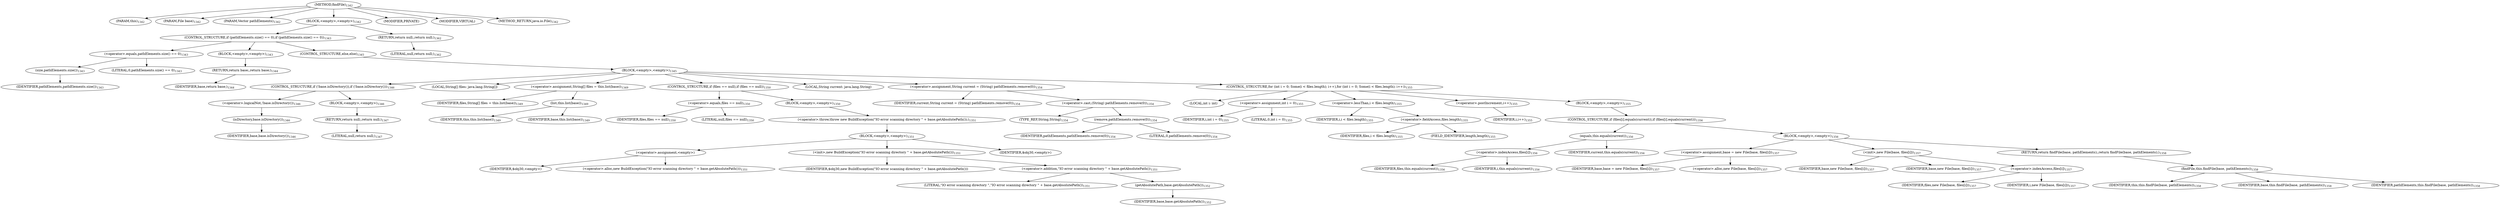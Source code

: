digraph "findFile" {  
"2446" [label = <(METHOD,findFile)<SUB>1342</SUB>> ]
"100" [label = <(PARAM,this)<SUB>1342</SUB>> ]
"102" [label = <(PARAM,File base)<SUB>1342</SUB>> ]
"2447" [label = <(PARAM,Vector pathElements)<SUB>1342</SUB>> ]
"2448" [label = <(BLOCK,&lt;empty&gt;,&lt;empty&gt;)<SUB>1342</SUB>> ]
"2449" [label = <(CONTROL_STRUCTURE,if (pathElements.size() == 0),if (pathElements.size() == 0))<SUB>1343</SUB>> ]
"2450" [label = <(&lt;operator&gt;.equals,pathElements.size() == 0)<SUB>1343</SUB>> ]
"2451" [label = <(size,pathElements.size())<SUB>1343</SUB>> ]
"2452" [label = <(IDENTIFIER,pathElements,pathElements.size())<SUB>1343</SUB>> ]
"2453" [label = <(LITERAL,0,pathElements.size() == 0)<SUB>1343</SUB>> ]
"2454" [label = <(BLOCK,&lt;empty&gt;,&lt;empty&gt;)<SUB>1343</SUB>> ]
"2455" [label = <(RETURN,return base;,return base;)<SUB>1344</SUB>> ]
"2456" [label = <(IDENTIFIER,base,return base;)<SUB>1344</SUB>> ]
"2457" [label = <(CONTROL_STRUCTURE,else,else)<SUB>1345</SUB>> ]
"2458" [label = <(BLOCK,&lt;empty&gt;,&lt;empty&gt;)<SUB>1345</SUB>> ]
"2459" [label = <(CONTROL_STRUCTURE,if (!base.isDirectory()),if (!base.isDirectory()))<SUB>1346</SUB>> ]
"2460" [label = <(&lt;operator&gt;.logicalNot,!base.isDirectory())<SUB>1346</SUB>> ]
"2461" [label = <(isDirectory,base.isDirectory())<SUB>1346</SUB>> ]
"2462" [label = <(IDENTIFIER,base,base.isDirectory())<SUB>1346</SUB>> ]
"2463" [label = <(BLOCK,&lt;empty&gt;,&lt;empty&gt;)<SUB>1346</SUB>> ]
"2464" [label = <(RETURN,return null;,return null;)<SUB>1347</SUB>> ]
"2465" [label = <(LITERAL,null,return null;)<SUB>1347</SUB>> ]
"2466" [label = <(LOCAL,String[] files: java.lang.String[])> ]
"2467" [label = <(&lt;operator&gt;.assignment,String[] files = this.list(base))<SUB>1349</SUB>> ]
"2468" [label = <(IDENTIFIER,files,String[] files = this.list(base))<SUB>1349</SUB>> ]
"2469" [label = <(list,this.list(base))<SUB>1349</SUB>> ]
"99" [label = <(IDENTIFIER,this,this.list(base))<SUB>1349</SUB>> ]
"2470" [label = <(IDENTIFIER,base,this.list(base))<SUB>1349</SUB>> ]
"2471" [label = <(CONTROL_STRUCTURE,if (files == null),if (files == null))<SUB>1350</SUB>> ]
"2472" [label = <(&lt;operator&gt;.equals,files == null)<SUB>1350</SUB>> ]
"2473" [label = <(IDENTIFIER,files,files == null)<SUB>1350</SUB>> ]
"2474" [label = <(LITERAL,null,files == null)<SUB>1350</SUB>> ]
"2475" [label = <(BLOCK,&lt;empty&gt;,&lt;empty&gt;)<SUB>1350</SUB>> ]
"2476" [label = <(&lt;operator&gt;.throw,throw new BuildException(&quot;IO error scanning directory &quot; + base.getAbsolutePath());)<SUB>1351</SUB>> ]
"2477" [label = <(BLOCK,&lt;empty&gt;,&lt;empty&gt;)<SUB>1351</SUB>> ]
"2478" [label = <(&lt;operator&gt;.assignment,&lt;empty&gt;)> ]
"2479" [label = <(IDENTIFIER,$obj30,&lt;empty&gt;)> ]
"2480" [label = <(&lt;operator&gt;.alloc,new BuildException(&quot;IO error scanning directory &quot; + base.getAbsolutePath()))<SUB>1351</SUB>> ]
"2481" [label = <(&lt;init&gt;,new BuildException(&quot;IO error scanning directory &quot; + base.getAbsolutePath()))<SUB>1351</SUB>> ]
"2482" [label = <(IDENTIFIER,$obj30,new BuildException(&quot;IO error scanning directory &quot; + base.getAbsolutePath()))> ]
"2483" [label = <(&lt;operator&gt;.addition,&quot;IO error scanning directory &quot; + base.getAbsolutePath())<SUB>1351</SUB>> ]
"2484" [label = <(LITERAL,&quot;IO error scanning directory &quot;,&quot;IO error scanning directory &quot; + base.getAbsolutePath())<SUB>1351</SUB>> ]
"2485" [label = <(getAbsolutePath,base.getAbsolutePath())<SUB>1352</SUB>> ]
"2486" [label = <(IDENTIFIER,base,base.getAbsolutePath())<SUB>1352</SUB>> ]
"2487" [label = <(IDENTIFIER,$obj30,&lt;empty&gt;)> ]
"2488" [label = <(LOCAL,String current: java.lang.String)> ]
"2489" [label = <(&lt;operator&gt;.assignment,String current = (String) pathElements.remove(0))<SUB>1354</SUB>> ]
"2490" [label = <(IDENTIFIER,current,String current = (String) pathElements.remove(0))<SUB>1354</SUB>> ]
"2491" [label = <(&lt;operator&gt;.cast,(String) pathElements.remove(0))<SUB>1354</SUB>> ]
"2492" [label = <(TYPE_REF,String,String)<SUB>1354</SUB>> ]
"2493" [label = <(remove,pathElements.remove(0))<SUB>1354</SUB>> ]
"2494" [label = <(IDENTIFIER,pathElements,pathElements.remove(0))<SUB>1354</SUB>> ]
"2495" [label = <(LITERAL,0,pathElements.remove(0))<SUB>1354</SUB>> ]
"2496" [label = <(CONTROL_STRUCTURE,for (int i = 0; Some(i &lt; files.length); i++),for (int i = 0; Some(i &lt; files.length); i++))<SUB>1355</SUB>> ]
"2497" [label = <(LOCAL,int i: int)> ]
"2498" [label = <(&lt;operator&gt;.assignment,int i = 0)<SUB>1355</SUB>> ]
"2499" [label = <(IDENTIFIER,i,int i = 0)<SUB>1355</SUB>> ]
"2500" [label = <(LITERAL,0,int i = 0)<SUB>1355</SUB>> ]
"2501" [label = <(&lt;operator&gt;.lessThan,i &lt; files.length)<SUB>1355</SUB>> ]
"2502" [label = <(IDENTIFIER,i,i &lt; files.length)<SUB>1355</SUB>> ]
"2503" [label = <(&lt;operator&gt;.fieldAccess,files.length)<SUB>1355</SUB>> ]
"2504" [label = <(IDENTIFIER,files,i &lt; files.length)<SUB>1355</SUB>> ]
"2505" [label = <(FIELD_IDENTIFIER,length,length)<SUB>1355</SUB>> ]
"2506" [label = <(&lt;operator&gt;.postIncrement,i++)<SUB>1355</SUB>> ]
"2507" [label = <(IDENTIFIER,i,i++)<SUB>1355</SUB>> ]
"2508" [label = <(BLOCK,&lt;empty&gt;,&lt;empty&gt;)<SUB>1355</SUB>> ]
"2509" [label = <(CONTROL_STRUCTURE,if (files[i].equals(current)),if (files[i].equals(current)))<SUB>1356</SUB>> ]
"2510" [label = <(equals,this.equals(current))<SUB>1356</SUB>> ]
"2511" [label = <(&lt;operator&gt;.indexAccess,files[i])<SUB>1356</SUB>> ]
"2512" [label = <(IDENTIFIER,files,this.equals(current))<SUB>1356</SUB>> ]
"2513" [label = <(IDENTIFIER,i,this.equals(current))<SUB>1356</SUB>> ]
"2514" [label = <(IDENTIFIER,current,this.equals(current))<SUB>1356</SUB>> ]
"2515" [label = <(BLOCK,&lt;empty&gt;,&lt;empty&gt;)<SUB>1356</SUB>> ]
"2516" [label = <(&lt;operator&gt;.assignment,base = new File(base, files[i]))<SUB>1357</SUB>> ]
"2517" [label = <(IDENTIFIER,base,base = new File(base, files[i]))<SUB>1357</SUB>> ]
"2518" [label = <(&lt;operator&gt;.alloc,new File(base, files[i]))<SUB>1357</SUB>> ]
"2519" [label = <(&lt;init&gt;,new File(base, files[i]))<SUB>1357</SUB>> ]
"101" [label = <(IDENTIFIER,base,new File(base, files[i]))<SUB>1357</SUB>> ]
"2520" [label = <(IDENTIFIER,base,new File(base, files[i]))<SUB>1357</SUB>> ]
"2521" [label = <(&lt;operator&gt;.indexAccess,files[i])<SUB>1357</SUB>> ]
"2522" [label = <(IDENTIFIER,files,new File(base, files[i]))<SUB>1357</SUB>> ]
"2523" [label = <(IDENTIFIER,i,new File(base, files[i]))<SUB>1357</SUB>> ]
"2524" [label = <(RETURN,return findFile(base, pathElements);,return findFile(base, pathElements);)<SUB>1358</SUB>> ]
"2525" [label = <(findFile,this.findFile(base, pathElements))<SUB>1358</SUB>> ]
"103" [label = <(IDENTIFIER,this,this.findFile(base, pathElements))<SUB>1358</SUB>> ]
"2526" [label = <(IDENTIFIER,base,this.findFile(base, pathElements))<SUB>1358</SUB>> ]
"2527" [label = <(IDENTIFIER,pathElements,this.findFile(base, pathElements))<SUB>1358</SUB>> ]
"2528" [label = <(RETURN,return null;,return null;)<SUB>1362</SUB>> ]
"2529" [label = <(LITERAL,null,return null;)<SUB>1362</SUB>> ]
"2530" [label = <(MODIFIER,PRIVATE)> ]
"2531" [label = <(MODIFIER,VIRTUAL)> ]
"2532" [label = <(METHOD_RETURN,java.io.File)<SUB>1342</SUB>> ]
  "2446" -> "100" 
  "2446" -> "102" 
  "2446" -> "2447" 
  "2446" -> "2448" 
  "2446" -> "2530" 
  "2446" -> "2531" 
  "2446" -> "2532" 
  "2448" -> "2449" 
  "2448" -> "2528" 
  "2449" -> "2450" 
  "2449" -> "2454" 
  "2449" -> "2457" 
  "2450" -> "2451" 
  "2450" -> "2453" 
  "2451" -> "2452" 
  "2454" -> "2455" 
  "2455" -> "2456" 
  "2457" -> "2458" 
  "2458" -> "2459" 
  "2458" -> "2466" 
  "2458" -> "2467" 
  "2458" -> "2471" 
  "2458" -> "2488" 
  "2458" -> "2489" 
  "2458" -> "2496" 
  "2459" -> "2460" 
  "2459" -> "2463" 
  "2460" -> "2461" 
  "2461" -> "2462" 
  "2463" -> "2464" 
  "2464" -> "2465" 
  "2467" -> "2468" 
  "2467" -> "2469" 
  "2469" -> "99" 
  "2469" -> "2470" 
  "2471" -> "2472" 
  "2471" -> "2475" 
  "2472" -> "2473" 
  "2472" -> "2474" 
  "2475" -> "2476" 
  "2476" -> "2477" 
  "2477" -> "2478" 
  "2477" -> "2481" 
  "2477" -> "2487" 
  "2478" -> "2479" 
  "2478" -> "2480" 
  "2481" -> "2482" 
  "2481" -> "2483" 
  "2483" -> "2484" 
  "2483" -> "2485" 
  "2485" -> "2486" 
  "2489" -> "2490" 
  "2489" -> "2491" 
  "2491" -> "2492" 
  "2491" -> "2493" 
  "2493" -> "2494" 
  "2493" -> "2495" 
  "2496" -> "2497" 
  "2496" -> "2498" 
  "2496" -> "2501" 
  "2496" -> "2506" 
  "2496" -> "2508" 
  "2498" -> "2499" 
  "2498" -> "2500" 
  "2501" -> "2502" 
  "2501" -> "2503" 
  "2503" -> "2504" 
  "2503" -> "2505" 
  "2506" -> "2507" 
  "2508" -> "2509" 
  "2509" -> "2510" 
  "2509" -> "2515" 
  "2510" -> "2511" 
  "2510" -> "2514" 
  "2511" -> "2512" 
  "2511" -> "2513" 
  "2515" -> "2516" 
  "2515" -> "2519" 
  "2515" -> "2524" 
  "2516" -> "2517" 
  "2516" -> "2518" 
  "2519" -> "101" 
  "2519" -> "2520" 
  "2519" -> "2521" 
  "2521" -> "2522" 
  "2521" -> "2523" 
  "2524" -> "2525" 
  "2525" -> "103" 
  "2525" -> "2526" 
  "2525" -> "2527" 
  "2528" -> "2529" 
}
